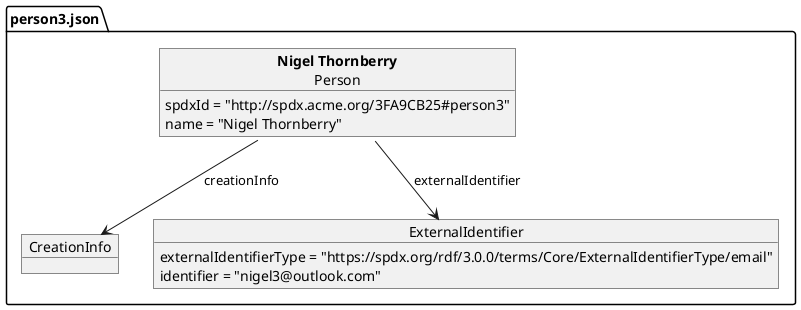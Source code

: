 @startuml
Package "person3.json" as 25d91fac74543720a90ba94ff749b3cf {
object "<b>Nigel Thornberry</b>\nPerson" as 25d91fac74543720a90ba94ff749b3cf_o1
object "CreationInfo" as 25d91fac74543720a90ba94ff749b3cf_o2
object "ExternalIdentifier" as 25d91fac74543720a90ba94ff749b3cf_o3
}
25d91fac74543720a90ba94ff749b3cf_o1 : spdxId = "http://spdx.acme.org/3FA9CB25#person3"
25d91fac74543720a90ba94ff749b3cf_o1::creationInfo --> 25d91fac74543720a90ba94ff749b3cf_o2 : creationInfo
25d91fac74543720a90ba94ff749b3cf_o3 : externalIdentifierType = "https://spdx.org/rdf/3.0.0/terms/Core/ExternalIdentifierType/email"
25d91fac74543720a90ba94ff749b3cf_o3 : identifier = "nigel3@outlook.com"
25d91fac74543720a90ba94ff749b3cf_o1::externalIdentifier --> 25d91fac74543720a90ba94ff749b3cf_o3 : externalIdentifier
25d91fac74543720a90ba94ff749b3cf_o1 : name = "Nigel Thornberry"
@enduml
